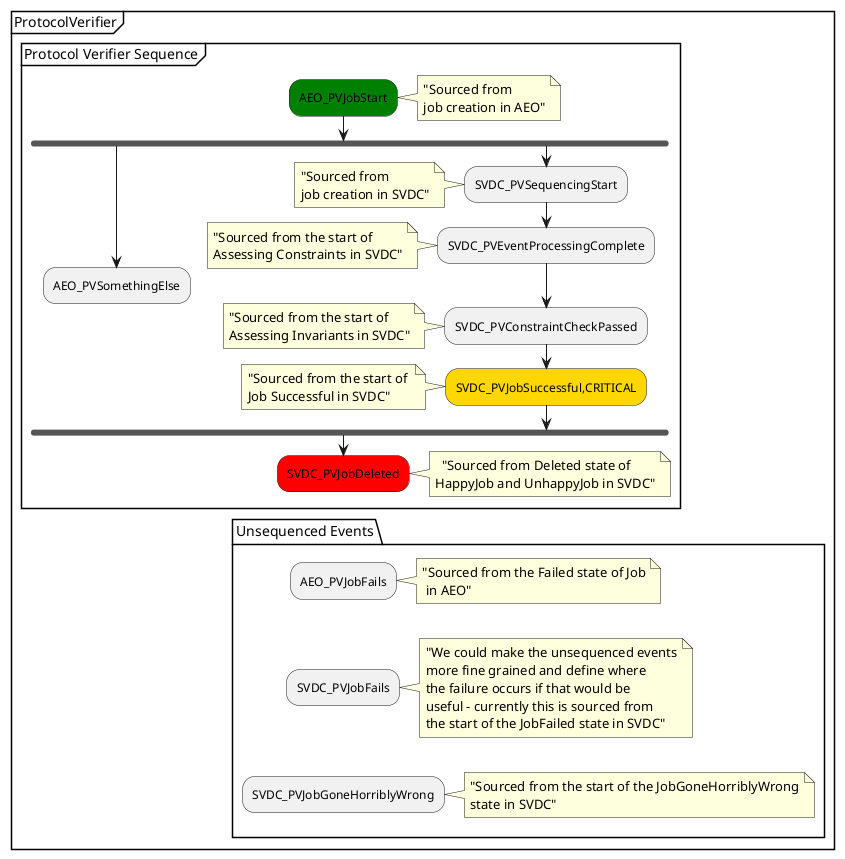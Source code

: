 @startuml
partition "ProtocolVerifier" {
  group "Protocol Verifier Sequence"
    #green:AEO_PVJobStart;
    note right
      "Sourced from 
      job creation in AEO"
    end note
    fork
      :AEO_PVSomethingElse;
      detach
    fork again
      :SVDC_PVSequencingStart;
      note left
        "Sourced from 
        job creation in SVDC"
      end note
      :SVDC_PVEventProcessingComplete;
       note left
        "Sourced from the start of 
        Assessing Constraints in SVDC"
      end note
      :SVDC_PVConstraintCheckPassed;
      note left
        "Sourced from the start of 
        Assessing Invariants in SVDC"
      end note
      #gold:SVDC_PVJobSuccessful,CRITICAL;
      note left
        "Sourced from the start of 
        Job Successful in SVDC"
      end note
       end fork
      #red:SVDC_PVJobDeleted;  
      note right
        "Sourced from Deleted state of 
      HappyJob and UnhappyJob in SVDC"
      end note
      detach
   
  end group
  package "Unsequenced Events" {
    :AEO_PVJobFails;
    kill
      note right
      "Sourced from the Failed state of Job
       in AEO"
    end note
    :SVDC_PVJobFails;
    kill
    note right
      "We could make the unsequenced events
      more fine grained and define where
      the failure occurs if that would be 
      useful - currently this is sourced from
      the start of the JobFailed state in SVDC"
    end note
    :SVDC_PVJobGoneHorriblyWrong;
    kill
    note right
      "Sourced from the start of the JobGoneHorriblyWrong
      state in SVDC"
    end note
  }
}
@enduml
